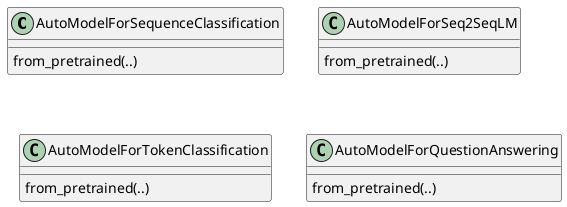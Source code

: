@startuml

class AutoModelForSequenceClassification{
    from_pretrained(..)
}

class AutoModelForSeq2SeqLM{
    from_pretrained(..)
}

class AutoModelForTokenClassification{
    from_pretrained(..)
}

class AutoModelForQuestionAnswering{
    from_pretrained(..)
}

@enduml